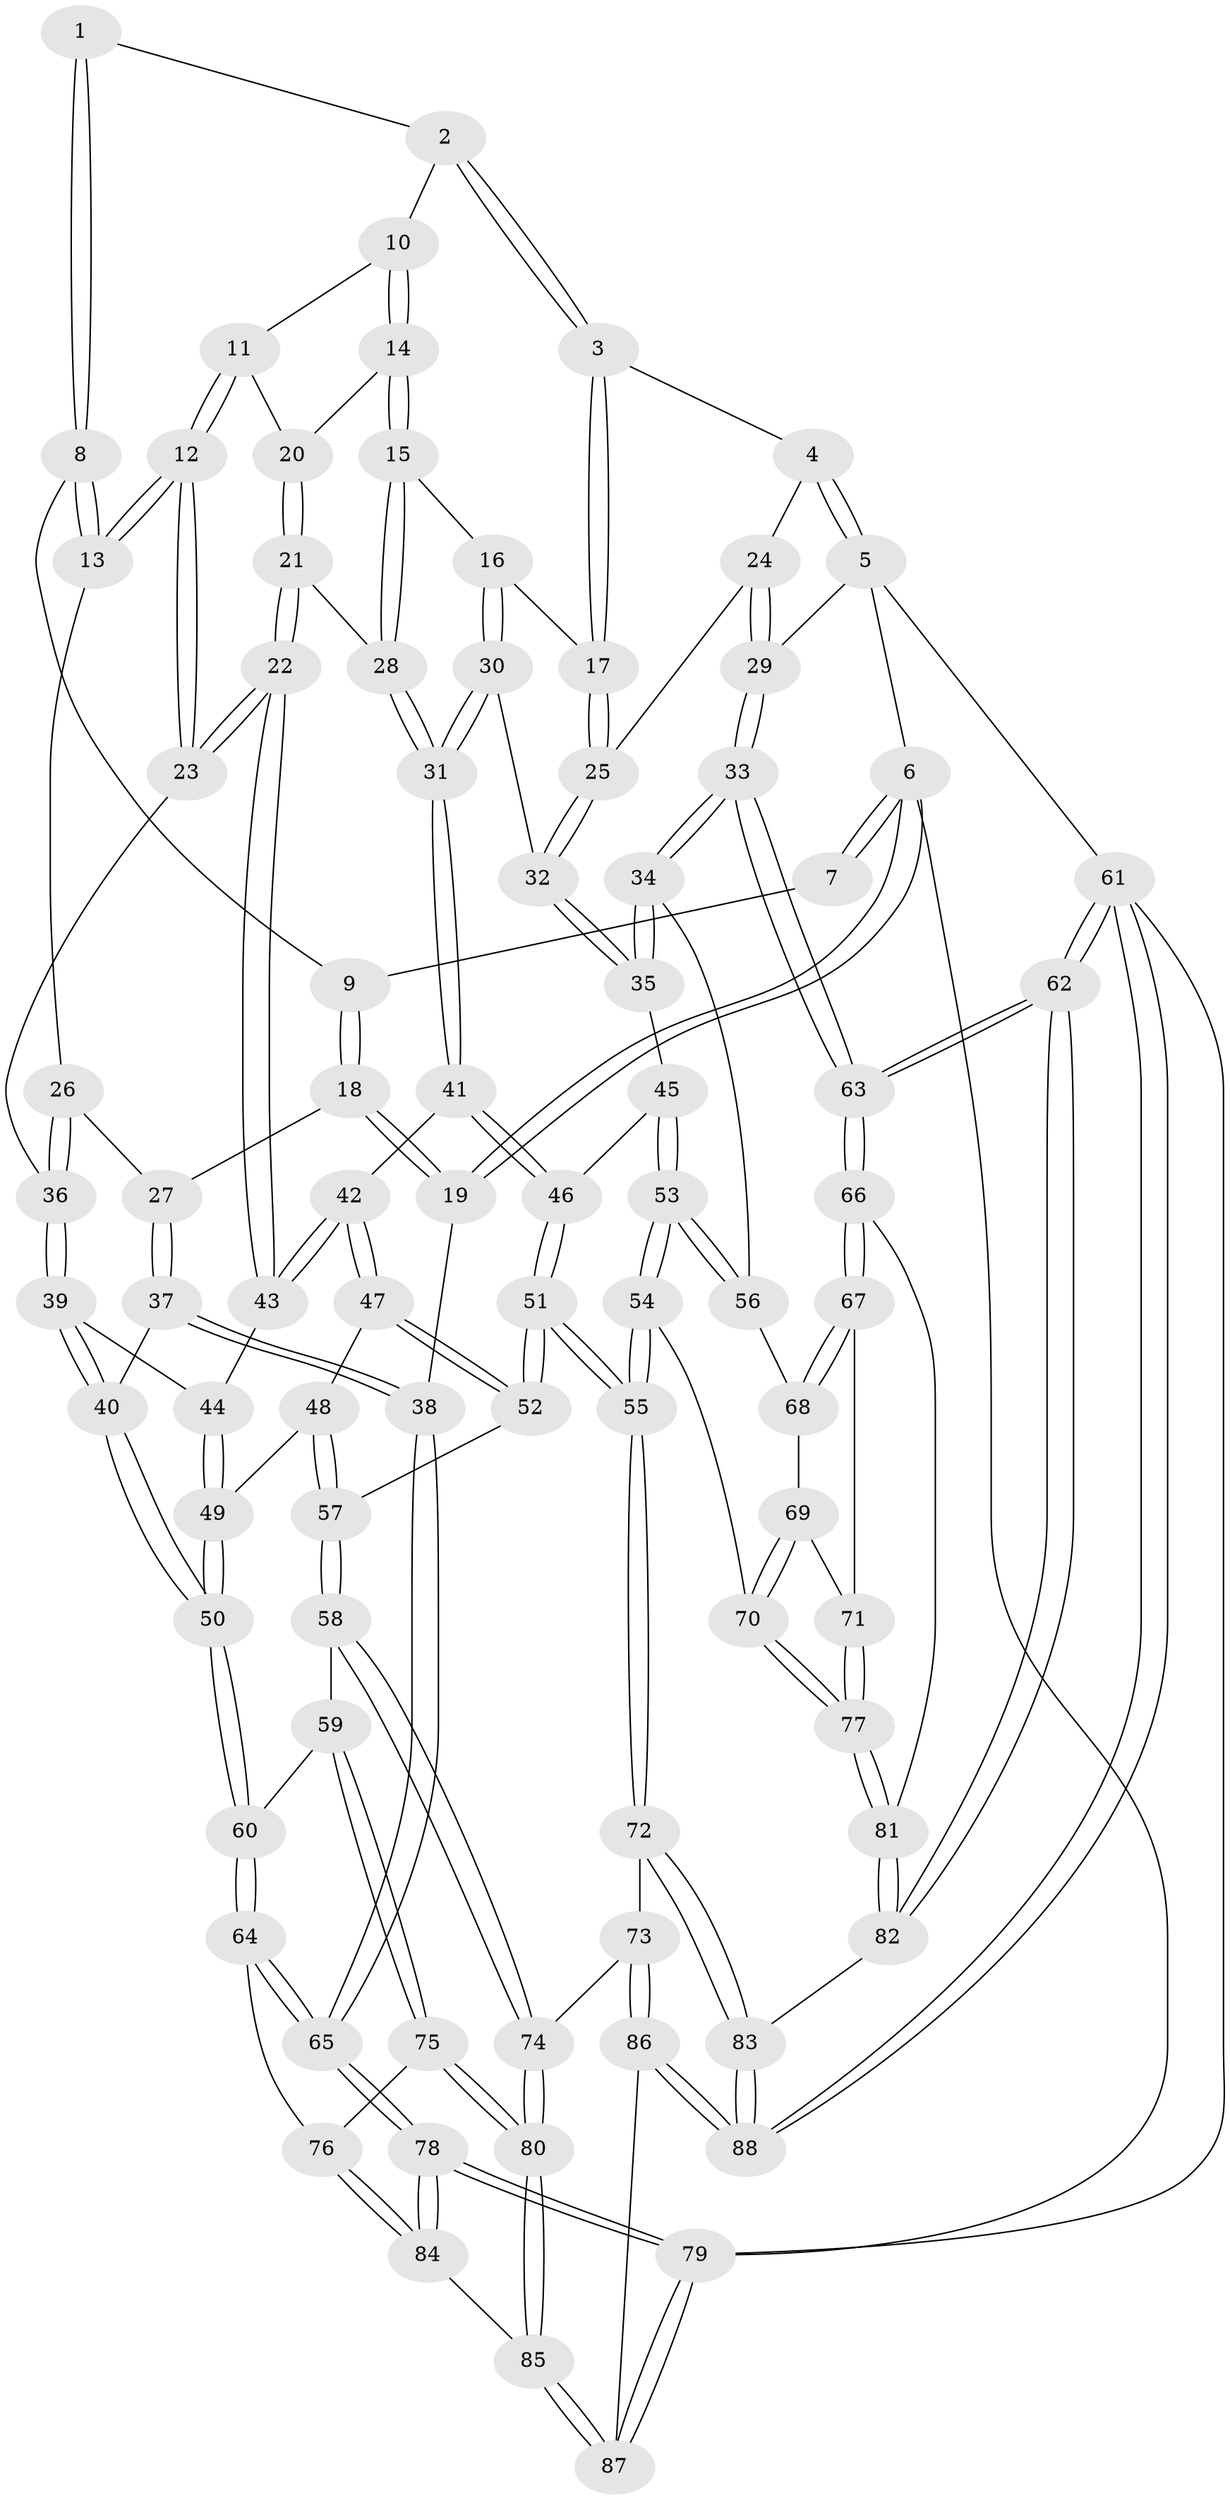 // Generated by graph-tools (version 1.1) at 2025/11/02/27/25 16:11:58]
// undirected, 88 vertices, 217 edges
graph export_dot {
graph [start="1"]
  node [color=gray90,style=filled];
  1 [pos="+0.3916442915939415+0"];
  2 [pos="+0.4790775381056008+0"];
  3 [pos="+0.9945476151775339+0"];
  4 [pos="+1+0"];
  5 [pos="+1+0"];
  6 [pos="+0+0"];
  7 [pos="+0+0"];
  8 [pos="+0.2702543715851453+0.11867555079658366"];
  9 [pos="+0.11290462834999959+0.11997093905594461"];
  10 [pos="+0.4995565027670544+0"];
  11 [pos="+0.48331957416885984+0.14493814083473577"];
  12 [pos="+0.30776477477522884+0.23628607075246053"];
  13 [pos="+0.2792116900917194+0.17002754020529834"];
  14 [pos="+0.6456144758752294+0.17323591301247823"];
  15 [pos="+0.6496816703140418+0.17761918756326506"];
  16 [pos="+0.7145532292677234+0.18830804142480606"];
  17 [pos="+0.7591252793221824+0.16413678501582954"];
  18 [pos="+0.023604841040001892+0.21167243067023003"];
  19 [pos="+0+0.20681992551899323"];
  20 [pos="+0.495043337925144+0.19284359360515793"];
  21 [pos="+0.48628574254503015+0.2763215526426062"];
  22 [pos="+0.4421201436057271+0.3330768003145319"];
  23 [pos="+0.3135949981380513+0.2590119092796543"];
  24 [pos="+0.8724632673398386+0.2308244438409395"];
  25 [pos="+0.8457442564191252+0.23833753692643195"];
  26 [pos="+0.0920314348928892+0.2668865275007532"];
  27 [pos="+0.08299029537563507+0.2666112123366628"];
  28 [pos="+0.5996000871527498+0.24600351514294863"];
  29 [pos="+1+0.3136514136993491"];
  30 [pos="+0.7217114111255661+0.31343477328090885"];
  31 [pos="+0.6474477135253165+0.3803200580141887"];
  32 [pos="+0.8360283309717846+0.3504765155466405"];
  33 [pos="+1+0.43613245365810016"];
  34 [pos="+1+0.4542498706641648"];
  35 [pos="+0.8711585586704492+0.4001988865720909"];
  36 [pos="+0.24086571840173002+0.33480092624856206"];
  37 [pos="+0.08279181699111804+0.4669797834385995"];
  38 [pos="+0+0.49715755136351075"];
  39 [pos="+0.2061297370500457+0.4302230026923951"];
  40 [pos="+0.1751964447315095+0.49458922863833843"];
  41 [pos="+0.6249465103525755+0.4273342089043555"];
  42 [pos="+0.5375425310439935+0.4231466460222645"];
  43 [pos="+0.4520773789968499+0.3609239923731658"];
  44 [pos="+0.42787553560969827+0.3894808933039515"];
  45 [pos="+0.7088578533688529+0.49408603501612613"];
  46 [pos="+0.6647466853552486+0.4727305936208054"];
  47 [pos="+0.5087261135926121+0.504801341399518"];
  48 [pos="+0.4021033194145318+0.5524128061274879"];
  49 [pos="+0.3467793158126094+0.5084127629081139"];
  50 [pos="+0.205673362009139+0.5369210765126353"];
  51 [pos="+0.558458002952891+0.6542429466412373"];
  52 [pos="+0.5304751360270022+0.640342245915941"];
  53 [pos="+0.7622944369885458+0.6102993342490092"];
  54 [pos="+0.7473547810899271+0.645700692768067"];
  55 [pos="+0.6205366214291149+0.7335227388840074"];
  56 [pos="+0.8912437071822698+0.5861853822729173"];
  57 [pos="+0.43509243101666756+0.6470868951464781"];
  58 [pos="+0.4093931260128457+0.6708366030835815"];
  59 [pos="+0.21486094390606517+0.6022480465705069"];
  60 [pos="+0.20765180760145846+0.5878700324341054"];
  61 [pos="+1+1"];
  62 [pos="+1+0.9112927565417757"];
  63 [pos="+1+0.8023959064207199"];
  64 [pos="+0.007201813074116261+0.7182336199845009"];
  65 [pos="+0+0.7280257277907952"];
  66 [pos="+1+0.7771133035593943"];
  67 [pos="+0.9573547538583391+0.7133588615859958"];
  68 [pos="+0.8963225038296941+0.6161202784732341"];
  69 [pos="+0.8845044561275287+0.6742068604164587"];
  70 [pos="+0.7993171743822213+0.7073842482922797"];
  71 [pos="+0.8848594584943721+0.7121113025492181"];
  72 [pos="+0.6156640103628573+0.7818048708414844"];
  73 [pos="+0.5516981566281527+0.8098823781165887"];
  74 [pos="+0.3849594468320389+0.7848587352903516"];
  75 [pos="+0.2248086992696209+0.6990843644147724"];
  76 [pos="+0.11599219655863047+0.7788039730520168"];
  77 [pos="+0.8393637419154614+0.7666699323114071"];
  78 [pos="+0+1"];
  79 [pos="+0+1"];
  80 [pos="+0.3148313410293133+0.8386022262486115"];
  81 [pos="+0.8465040681987179+0.814659941877347"];
  82 [pos="+0.7741581623564525+0.9260330197583561"];
  83 [pos="+0.749744183066264+0.9454163507858642"];
  84 [pos="+0.13523339944797166+0.8441605352443097"];
  85 [pos="+0.29235518123980914+0.9175681772874141"];
  86 [pos="+0.3723354156411726+1"];
  87 [pos="+0.32772260833067324+1"];
  88 [pos="+0.7131805837051176+1"];
  1 -- 2;
  1 -- 8;
  1 -- 8;
  2 -- 3;
  2 -- 3;
  2 -- 10;
  3 -- 4;
  3 -- 17;
  3 -- 17;
  4 -- 5;
  4 -- 5;
  4 -- 24;
  5 -- 6;
  5 -- 29;
  5 -- 61;
  6 -- 7;
  6 -- 7;
  6 -- 19;
  6 -- 19;
  6 -- 79;
  7 -- 9;
  8 -- 9;
  8 -- 13;
  8 -- 13;
  9 -- 18;
  9 -- 18;
  10 -- 11;
  10 -- 14;
  10 -- 14;
  11 -- 12;
  11 -- 12;
  11 -- 20;
  12 -- 13;
  12 -- 13;
  12 -- 23;
  12 -- 23;
  13 -- 26;
  14 -- 15;
  14 -- 15;
  14 -- 20;
  15 -- 16;
  15 -- 28;
  15 -- 28;
  16 -- 17;
  16 -- 30;
  16 -- 30;
  17 -- 25;
  17 -- 25;
  18 -- 19;
  18 -- 19;
  18 -- 27;
  19 -- 38;
  20 -- 21;
  20 -- 21;
  21 -- 22;
  21 -- 22;
  21 -- 28;
  22 -- 23;
  22 -- 23;
  22 -- 43;
  22 -- 43;
  23 -- 36;
  24 -- 25;
  24 -- 29;
  24 -- 29;
  25 -- 32;
  25 -- 32;
  26 -- 27;
  26 -- 36;
  26 -- 36;
  27 -- 37;
  27 -- 37;
  28 -- 31;
  28 -- 31;
  29 -- 33;
  29 -- 33;
  30 -- 31;
  30 -- 31;
  30 -- 32;
  31 -- 41;
  31 -- 41;
  32 -- 35;
  32 -- 35;
  33 -- 34;
  33 -- 34;
  33 -- 63;
  33 -- 63;
  34 -- 35;
  34 -- 35;
  34 -- 56;
  35 -- 45;
  36 -- 39;
  36 -- 39;
  37 -- 38;
  37 -- 38;
  37 -- 40;
  38 -- 65;
  38 -- 65;
  39 -- 40;
  39 -- 40;
  39 -- 44;
  40 -- 50;
  40 -- 50;
  41 -- 42;
  41 -- 46;
  41 -- 46;
  42 -- 43;
  42 -- 43;
  42 -- 47;
  42 -- 47;
  43 -- 44;
  44 -- 49;
  44 -- 49;
  45 -- 46;
  45 -- 53;
  45 -- 53;
  46 -- 51;
  46 -- 51;
  47 -- 48;
  47 -- 52;
  47 -- 52;
  48 -- 49;
  48 -- 57;
  48 -- 57;
  49 -- 50;
  49 -- 50;
  50 -- 60;
  50 -- 60;
  51 -- 52;
  51 -- 52;
  51 -- 55;
  51 -- 55;
  52 -- 57;
  53 -- 54;
  53 -- 54;
  53 -- 56;
  53 -- 56;
  54 -- 55;
  54 -- 55;
  54 -- 70;
  55 -- 72;
  55 -- 72;
  56 -- 68;
  57 -- 58;
  57 -- 58;
  58 -- 59;
  58 -- 74;
  58 -- 74;
  59 -- 60;
  59 -- 75;
  59 -- 75;
  60 -- 64;
  60 -- 64;
  61 -- 62;
  61 -- 62;
  61 -- 88;
  61 -- 88;
  61 -- 79;
  62 -- 63;
  62 -- 63;
  62 -- 82;
  62 -- 82;
  63 -- 66;
  63 -- 66;
  64 -- 65;
  64 -- 65;
  64 -- 76;
  65 -- 78;
  65 -- 78;
  66 -- 67;
  66 -- 67;
  66 -- 81;
  67 -- 68;
  67 -- 68;
  67 -- 71;
  68 -- 69;
  69 -- 70;
  69 -- 70;
  69 -- 71;
  70 -- 77;
  70 -- 77;
  71 -- 77;
  71 -- 77;
  72 -- 73;
  72 -- 83;
  72 -- 83;
  73 -- 74;
  73 -- 86;
  73 -- 86;
  74 -- 80;
  74 -- 80;
  75 -- 76;
  75 -- 80;
  75 -- 80;
  76 -- 84;
  76 -- 84;
  77 -- 81;
  77 -- 81;
  78 -- 79;
  78 -- 79;
  78 -- 84;
  78 -- 84;
  79 -- 87;
  79 -- 87;
  80 -- 85;
  80 -- 85;
  81 -- 82;
  81 -- 82;
  82 -- 83;
  83 -- 88;
  83 -- 88;
  84 -- 85;
  85 -- 87;
  85 -- 87;
  86 -- 87;
  86 -- 88;
  86 -- 88;
}
